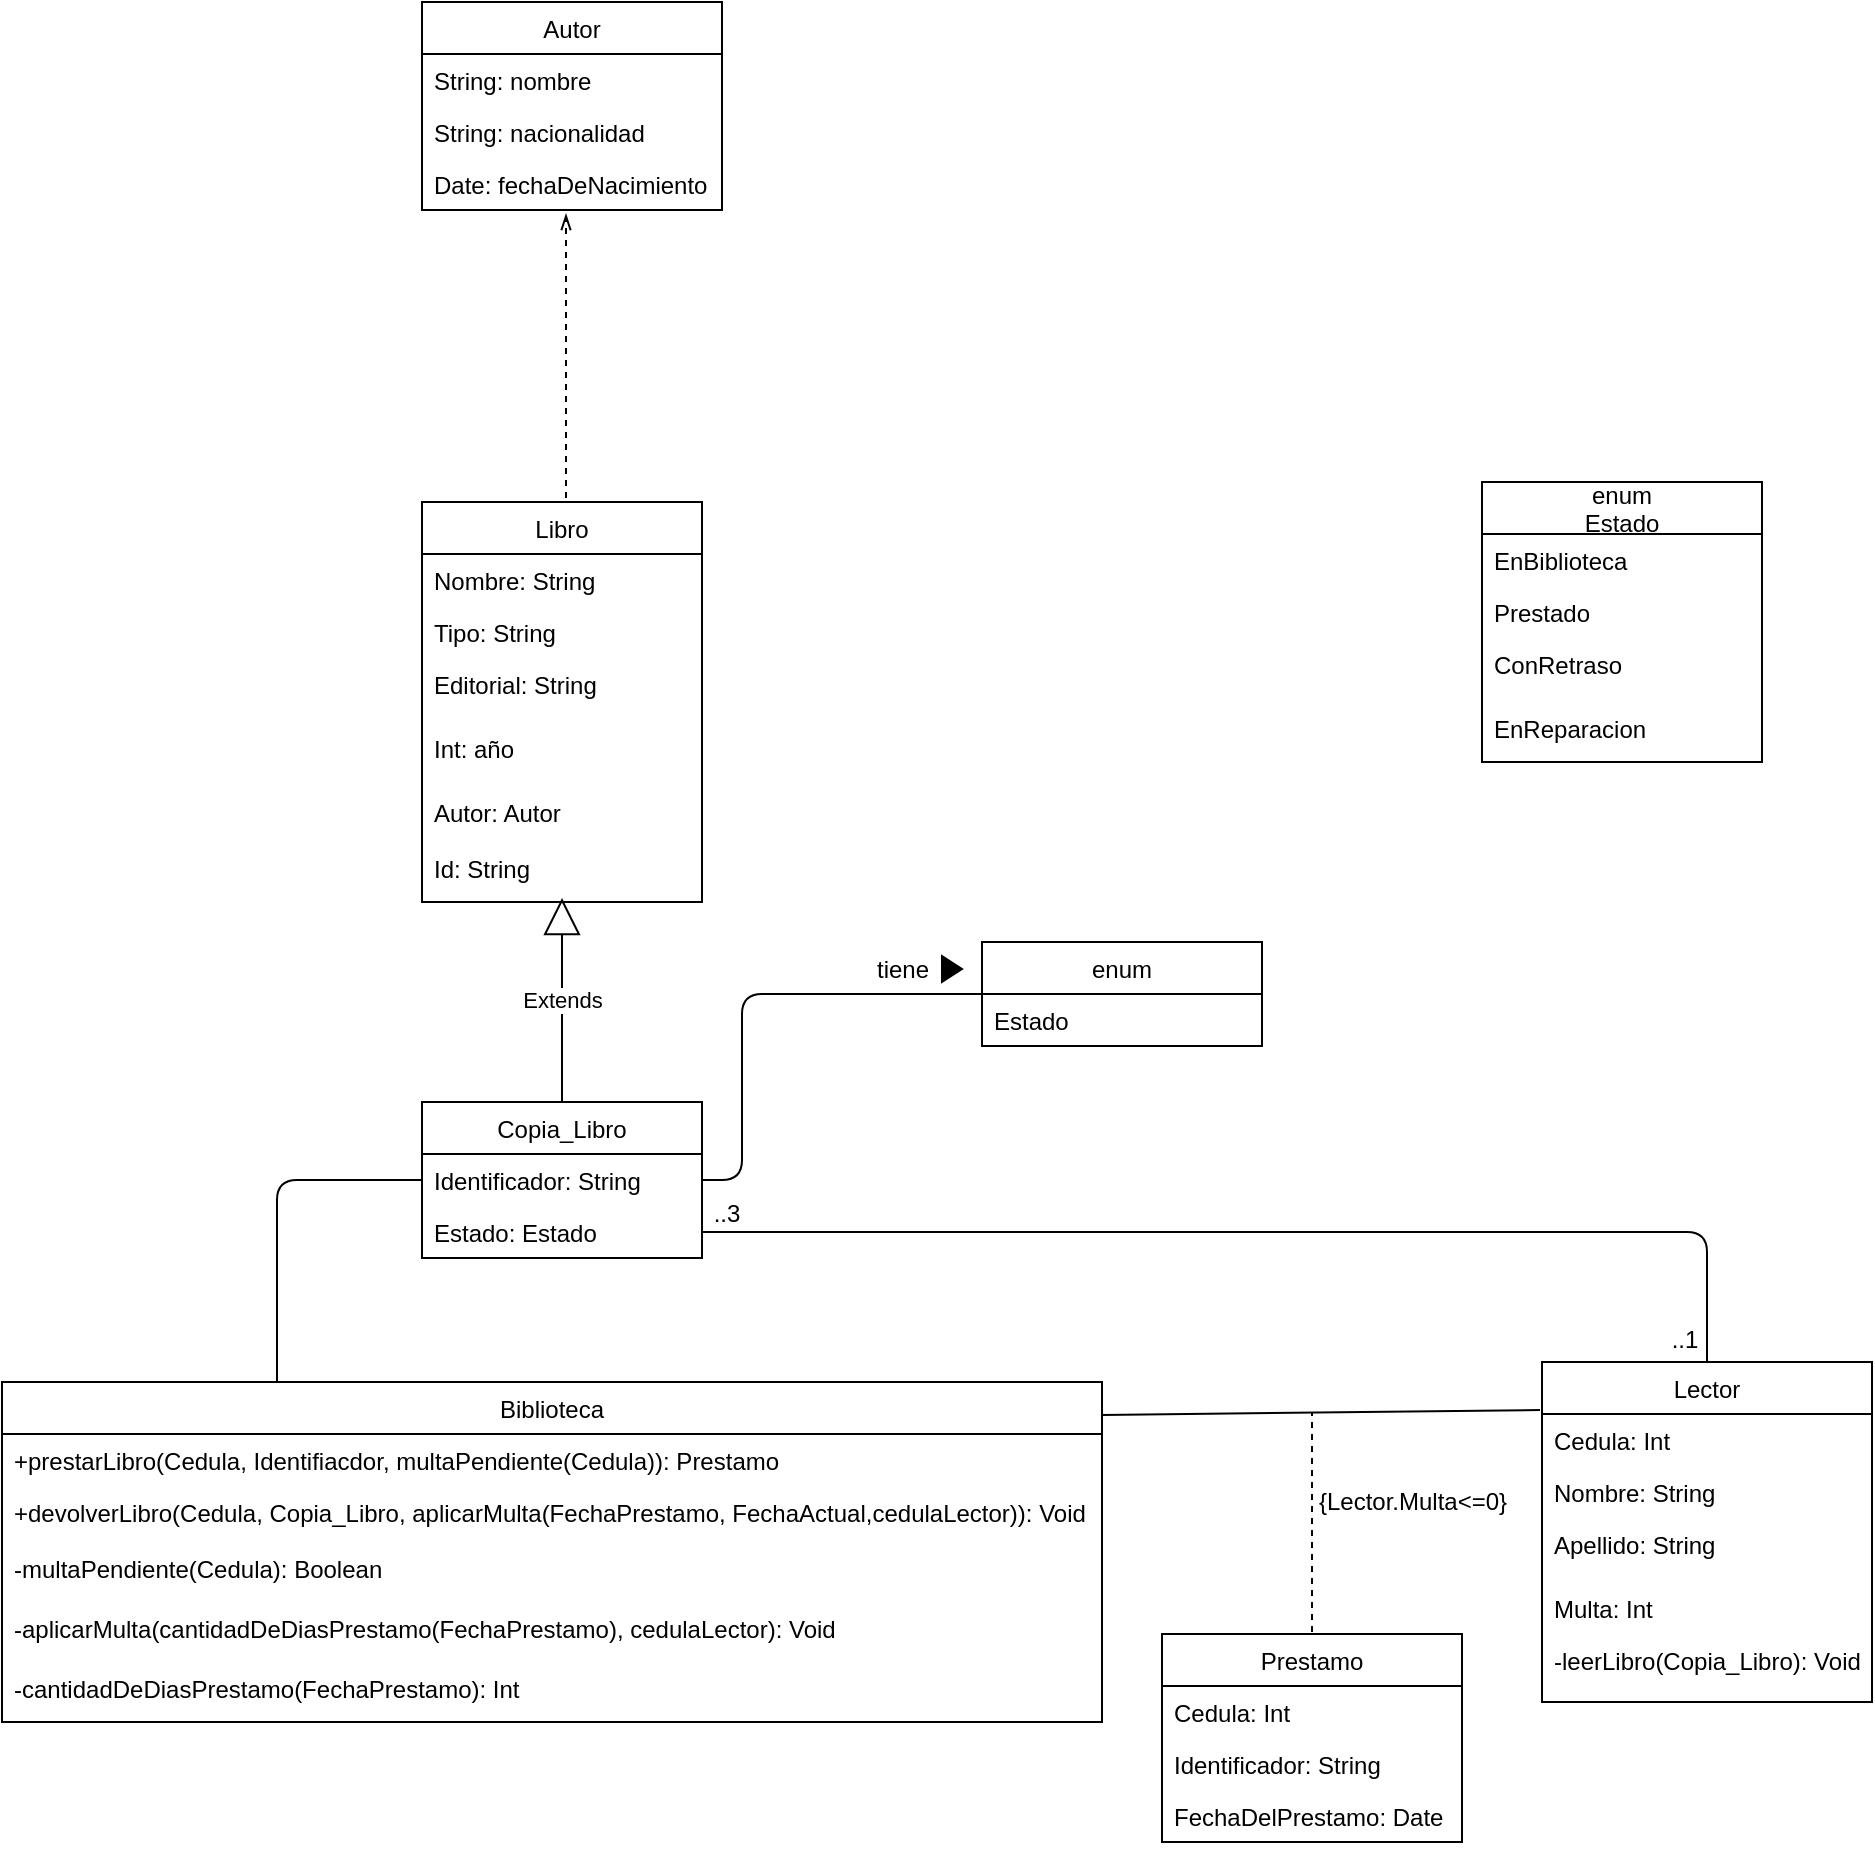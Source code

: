 <mxfile version="14.6.13" type="device"><diagram id="g66ISN-_7CYgwvKmRe5S" name="Page-1"><mxGraphModel dx="1936" dy="806" grid="1" gridSize="10" guides="1" tooltips="1" connect="1" arrows="1" fold="1" page="1" pageScale="1" pageWidth="850" pageHeight="1100" math="0" shadow="0"><root><mxCell id="0"/><mxCell id="1" parent="0"/><mxCell id="pdulD4cliEz3FvRheHei-2" value="Libro" style="swimlane;fontStyle=0;childLayout=stackLayout;horizontal=1;startSize=26;horizontalStack=0;resizeParent=1;resizeParentMax=0;resizeLast=0;collapsible=1;marginBottom=0;" parent="1" vertex="1"><mxGeometry x="90" y="330" width="140" height="200" as="geometry"/></mxCell><mxCell id="pdulD4cliEz3FvRheHei-3" value="Nombre: String" style="text;strokeColor=none;fillColor=none;align=left;verticalAlign=top;spacingLeft=4;spacingRight=4;overflow=hidden;rotatable=0;points=[[0,0.5],[1,0.5]];portConstraint=eastwest;" parent="pdulD4cliEz3FvRheHei-2" vertex="1"><mxGeometry y="26" width="140" height="26" as="geometry"/></mxCell><mxCell id="pdulD4cliEz3FvRheHei-4" value="Tipo: String" style="text;strokeColor=none;fillColor=none;align=left;verticalAlign=top;spacingLeft=4;spacingRight=4;overflow=hidden;rotatable=0;points=[[0,0.5],[1,0.5]];portConstraint=eastwest;" parent="pdulD4cliEz3FvRheHei-2" vertex="1"><mxGeometry y="52" width="140" height="26" as="geometry"/></mxCell><mxCell id="pdulD4cliEz3FvRheHei-6" value="Editorial: String" style="text;strokeColor=none;fillColor=none;align=left;verticalAlign=top;spacingLeft=4;spacingRight=4;overflow=hidden;rotatable=0;points=[[0,0.5],[1,0.5]];portConstraint=eastwest;" parent="pdulD4cliEz3FvRheHei-2" vertex="1"><mxGeometry y="78" width="140" height="32" as="geometry"/></mxCell><mxCell id="pdulD4cliEz3FvRheHei-7" value="Int: año&#10;" style="text;strokeColor=none;fillColor=none;align=left;verticalAlign=top;spacingLeft=4;spacingRight=4;overflow=hidden;rotatable=0;points=[[0,0.5],[1,0.5]];portConstraint=eastwest;" parent="pdulD4cliEz3FvRheHei-2" vertex="1"><mxGeometry y="110" width="140" height="32" as="geometry"/></mxCell><mxCell id="pdulD4cliEz3FvRheHei-12" value="Autor: Autor" style="text;strokeColor=none;fillColor=none;align=left;verticalAlign=top;spacingLeft=4;spacingRight=4;overflow=hidden;rotatable=0;points=[[0,0.5],[1,0.5]];portConstraint=eastwest;" parent="pdulD4cliEz3FvRheHei-2" vertex="1"><mxGeometry y="142" width="140" height="58" as="geometry"/></mxCell><mxCell id="pdulD4cliEz3FvRheHei-8" value="Autor" style="swimlane;fontStyle=0;childLayout=stackLayout;horizontal=1;startSize=26;horizontalStack=0;resizeParent=1;resizeParentMax=0;resizeLast=0;collapsible=1;marginBottom=0;" parent="1" vertex="1"><mxGeometry x="90" y="80" width="150" height="104" as="geometry"/></mxCell><mxCell id="pdulD4cliEz3FvRheHei-9" value="String: nombre" style="text;strokeColor=none;fillColor=none;align=left;verticalAlign=top;spacingLeft=4;spacingRight=4;overflow=hidden;rotatable=0;points=[[0,0.5],[1,0.5]];portConstraint=eastwest;" parent="pdulD4cliEz3FvRheHei-8" vertex="1"><mxGeometry y="26" width="150" height="26" as="geometry"/></mxCell><mxCell id="pdulD4cliEz3FvRheHei-10" value="String: nacionalidad" style="text;strokeColor=none;fillColor=none;align=left;verticalAlign=top;spacingLeft=4;spacingRight=4;overflow=hidden;rotatable=0;points=[[0,0.5],[1,0.5]];portConstraint=eastwest;" parent="pdulD4cliEz3FvRheHei-8" vertex="1"><mxGeometry y="52" width="150" height="26" as="geometry"/></mxCell><mxCell id="pdulD4cliEz3FvRheHei-11" value="Date: fechaDeNacimiento" style="text;strokeColor=none;fillColor=none;align=left;verticalAlign=top;spacingLeft=4;spacingRight=4;overflow=hidden;rotatable=0;points=[[0,0.5],[1,0.5]];portConstraint=eastwest;" parent="pdulD4cliEz3FvRheHei-8" vertex="1"><mxGeometry y="78" width="150" height="26" as="geometry"/></mxCell><mxCell id="pdulD4cliEz3FvRheHei-14" value="enum&#10;Estado" style="swimlane;fontStyle=0;childLayout=stackLayout;horizontal=1;startSize=26;horizontalStack=0;resizeParent=1;resizeParentMax=0;resizeLast=0;collapsible=1;marginBottom=0;" parent="1" vertex="1"><mxGeometry x="620" y="320" width="140" height="140" as="geometry"/></mxCell><mxCell id="pdulD4cliEz3FvRheHei-16" value="EnBiblioteca" style="text;strokeColor=none;fillColor=none;align=left;verticalAlign=top;spacingLeft=4;spacingRight=4;overflow=hidden;rotatable=0;points=[[0,0.5],[1,0.5]];portConstraint=eastwest;" parent="pdulD4cliEz3FvRheHei-14" vertex="1"><mxGeometry y="26" width="140" height="26" as="geometry"/></mxCell><mxCell id="pdulD4cliEz3FvRheHei-17" value="Prestado" style="text;strokeColor=none;fillColor=none;align=left;verticalAlign=top;spacingLeft=4;spacingRight=4;overflow=hidden;rotatable=0;points=[[0,0.5],[1,0.5]];portConstraint=eastwest;" parent="pdulD4cliEz3FvRheHei-14" vertex="1"><mxGeometry y="52" width="140" height="58" as="geometry"/></mxCell><mxCell id="pdulD4cliEz3FvRheHei-19" value="EnReparacion" style="text;strokeColor=none;fillColor=none;align=left;verticalAlign=top;spacingLeft=4;spacingRight=4;overflow=hidden;rotatable=0;points=[[0,0.5],[1,0.5]];portConstraint=eastwest;" parent="pdulD4cliEz3FvRheHei-14" vertex="1"><mxGeometry y="110" width="140" height="30" as="geometry"/></mxCell><mxCell id="pdulD4cliEz3FvRheHei-18" value="ConRetraso" style="text;strokeColor=none;fillColor=none;align=left;verticalAlign=top;spacingLeft=4;spacingRight=4;overflow=hidden;rotatable=0;points=[[0,0.5],[1,0.5]];portConstraint=eastwest;" parent="1" vertex="1"><mxGeometry x="620" y="398" width="140" height="26" as="geometry"/></mxCell><mxCell id="pdulD4cliEz3FvRheHei-20" value="Lector" style="swimlane;fontStyle=0;childLayout=stackLayout;horizontal=1;startSize=26;horizontalStack=0;resizeParent=1;resizeParentMax=0;resizeLast=0;collapsible=1;marginBottom=0;" parent="1" vertex="1"><mxGeometry x="650" y="760" width="165" height="170" as="geometry"/></mxCell><mxCell id="pdulD4cliEz3FvRheHei-21" value="Cedula: Int" style="text;strokeColor=none;fillColor=none;align=left;verticalAlign=top;spacingLeft=4;spacingRight=4;overflow=hidden;rotatable=0;points=[[0,0.5],[1,0.5]];portConstraint=eastwest;" parent="pdulD4cliEz3FvRheHei-20" vertex="1"><mxGeometry y="26" width="165" height="26" as="geometry"/></mxCell><mxCell id="pdulD4cliEz3FvRheHei-22" value="Nombre: String" style="text;strokeColor=none;fillColor=none;align=left;verticalAlign=top;spacingLeft=4;spacingRight=4;overflow=hidden;rotatable=0;points=[[0,0.5],[1,0.5]];portConstraint=eastwest;" parent="pdulD4cliEz3FvRheHei-20" vertex="1"><mxGeometry y="52" width="165" height="26" as="geometry"/></mxCell><mxCell id="pdulD4cliEz3FvRheHei-23" value="Apellido: String" style="text;strokeColor=none;fillColor=none;align=left;verticalAlign=top;spacingLeft=4;spacingRight=4;overflow=hidden;rotatable=0;points=[[0,0.5],[1,0.5]];portConstraint=eastwest;" parent="pdulD4cliEz3FvRheHei-20" vertex="1"><mxGeometry y="78" width="165" height="32" as="geometry"/></mxCell><mxCell id="pdulD4cliEz3FvRheHei-65" value="Multa: Int" style="text;strokeColor=none;fillColor=none;align=left;verticalAlign=top;spacingLeft=4;spacingRight=4;overflow=hidden;rotatable=0;points=[[0,0.5],[1,0.5]];portConstraint=eastwest;" parent="pdulD4cliEz3FvRheHei-20" vertex="1"><mxGeometry y="110" width="165" height="60" as="geometry"/></mxCell><mxCell id="pdulD4cliEz3FvRheHei-24" value="Biblioteca" style="swimlane;fontStyle=0;childLayout=stackLayout;horizontal=1;startSize=26;horizontalStack=0;resizeParent=1;resizeParentMax=0;resizeLast=0;collapsible=1;marginBottom=0;" parent="1" vertex="1"><mxGeometry x="-120" y="770" width="550" height="170" as="geometry"><mxRectangle x="30" y="770" width="80" height="26" as="alternateBounds"/></mxGeometry></mxCell><mxCell id="pdulD4cliEz3FvRheHei-25" value="+prestarLibro(Cedula, Identifiacdor, multaPendiente(Cedula)): Prestamo" style="text;strokeColor=none;fillColor=none;align=left;verticalAlign=top;spacingLeft=4;spacingRight=4;overflow=hidden;rotatable=0;points=[[0,0.5],[1,0.5]];portConstraint=eastwest;" parent="pdulD4cliEz3FvRheHei-24" vertex="1"><mxGeometry y="26" width="550" height="26" as="geometry"/></mxCell><mxCell id="pdulD4cliEz3FvRheHei-26" value="+devolverLibro(Cedula, Copia_Libro, aplicarMulta(FechaPrestamo, FechaActual,cedulaLector)): Void" style="text;strokeColor=none;fillColor=none;align=left;verticalAlign=top;spacingLeft=4;spacingRight=4;overflow=hidden;rotatable=0;points=[[0,0.5],[1,0.5]];portConstraint=eastwest;" parent="pdulD4cliEz3FvRheHei-24" vertex="1"><mxGeometry y="52" width="550" height="28" as="geometry"/></mxCell><mxCell id="xyn7GhHQCqWUA16PHDIx-2" value="-multaPendiente(Cedula): Boolean" style="text;strokeColor=none;fillColor=none;align=left;verticalAlign=top;spacingLeft=4;spacingRight=4;overflow=hidden;rotatable=0;points=[[0,0.5],[1,0.5]];portConstraint=eastwest;" vertex="1" parent="pdulD4cliEz3FvRheHei-24"><mxGeometry y="80" width="550" height="30" as="geometry"/></mxCell><mxCell id="xyn7GhHQCqWUA16PHDIx-7" value="-aplicarMulta(cantidadDeDiasPrestamo(FechaPrestamo), cedulaLector): Void" style="text;strokeColor=none;fillColor=none;align=left;verticalAlign=top;spacingLeft=4;spacingRight=4;overflow=hidden;rotatable=0;points=[[0,0.5],[1,0.5]];portConstraint=eastwest;" vertex="1" parent="pdulD4cliEz3FvRheHei-24"><mxGeometry y="110" width="550" height="30" as="geometry"/></mxCell><mxCell id="xyn7GhHQCqWUA16PHDIx-9" value="-cantidadDeDiasPrestamo(FechaPrestamo): Int" style="text;strokeColor=none;fillColor=none;align=left;verticalAlign=top;spacingLeft=4;spacingRight=4;overflow=hidden;rotatable=0;points=[[0,0.5],[1,0.5]];portConstraint=eastwest;" vertex="1" parent="pdulD4cliEz3FvRheHei-24"><mxGeometry y="140" width="550" height="30" as="geometry"/></mxCell><mxCell id="pdulD4cliEz3FvRheHei-28" value="Copia_Libro" style="swimlane;fontStyle=0;childLayout=stackLayout;horizontal=1;startSize=26;horizontalStack=0;resizeParent=1;resizeParentMax=0;resizeLast=0;collapsible=1;marginBottom=0;" parent="1" vertex="1"><mxGeometry x="90" y="630" width="140" height="78" as="geometry"/></mxCell><mxCell id="pdulD4cliEz3FvRheHei-29" value="Identificador: String" style="text;strokeColor=none;fillColor=none;align=left;verticalAlign=top;spacingLeft=4;spacingRight=4;overflow=hidden;rotatable=0;points=[[0,0.5],[1,0.5]];portConstraint=eastwest;" parent="pdulD4cliEz3FvRheHei-28" vertex="1"><mxGeometry y="26" width="140" height="26" as="geometry"/></mxCell><mxCell id="pdulD4cliEz3FvRheHei-30" value="Estado: Estado" style="text;strokeColor=none;fillColor=none;align=left;verticalAlign=top;spacingLeft=4;spacingRight=4;overflow=hidden;rotatable=0;points=[[0,0.5],[1,0.5]];portConstraint=eastwest;" parent="pdulD4cliEz3FvRheHei-28" vertex="1"><mxGeometry y="52" width="140" height="26" as="geometry"/></mxCell><mxCell id="pdulD4cliEz3FvRheHei-32" value="Id: String" style="text;strokeColor=none;fillColor=none;align=left;verticalAlign=top;spacingLeft=4;spacingRight=4;overflow=hidden;rotatable=0;points=[[0,0.5],[1,0.5]];portConstraint=eastwest;" parent="1" vertex="1"><mxGeometry x="90" y="500" width="140" height="28" as="geometry"/></mxCell><mxCell id="pdulD4cliEz3FvRheHei-37" value="enum" style="swimlane;fontStyle=0;childLayout=stackLayout;horizontal=1;startSize=26;horizontalStack=0;resizeParent=1;resizeParentMax=0;resizeLast=0;collapsible=1;marginBottom=0;" parent="1" vertex="1"><mxGeometry x="370" y="550" width="140" height="52" as="geometry"/></mxCell><mxCell id="pdulD4cliEz3FvRheHei-38" value="Estado" style="text;strokeColor=none;fillColor=none;align=left;verticalAlign=top;spacingLeft=4;spacingRight=4;overflow=hidden;rotatable=0;points=[[0,0.5],[1,0.5]];portConstraint=eastwest;" parent="pdulD4cliEz3FvRheHei-37" vertex="1"><mxGeometry y="26" width="140" height="26" as="geometry"/></mxCell><mxCell id="pdulD4cliEz3FvRheHei-41" value="Extends" style="endArrow=block;endSize=16;endFill=0;html=1;exitX=0.5;exitY=0;exitDx=0;exitDy=0;" parent="1" source="pdulD4cliEz3FvRheHei-28" target="pdulD4cliEz3FvRheHei-32" edge="1"><mxGeometry width="160" relative="1" as="geometry"><mxPoint x="340" y="510" as="sourcePoint"/><mxPoint x="162" y="540" as="targetPoint"/></mxGeometry></mxCell><mxCell id="pdulD4cliEz3FvRheHei-43" value="" style="endArrow=none;html=1;exitX=1;exitY=0.5;exitDx=0;exitDy=0;entryX=0;entryY=0.5;entryDx=0;entryDy=0;edgeStyle=orthogonalEdgeStyle;" parent="1" source="pdulD4cliEz3FvRheHei-29" target="pdulD4cliEz3FvRheHei-37" edge="1"><mxGeometry width="50" height="50" relative="1" as="geometry"><mxPoint x="400" y="430" as="sourcePoint"/><mxPoint x="450" y="380" as="targetPoint"/><Array as="points"><mxPoint x="250" y="669"/><mxPoint x="250" y="576"/></Array></mxGeometry></mxCell><mxCell id="pdulD4cliEz3FvRheHei-47" value="" style="triangle;whiteSpace=wrap;html=1;fillColor=#000000;" parent="1" vertex="1"><mxGeometry x="350" y="557" width="10" height="13" as="geometry"/></mxCell><mxCell id="pdulD4cliEz3FvRheHei-48" value="tiene" style="text;html=1;align=center;verticalAlign=middle;resizable=0;points=[];autosize=1;strokeColor=none;" parent="1" vertex="1"><mxGeometry x="310" y="553.5" width="40" height="20" as="geometry"/></mxCell><mxCell id="pdulD4cliEz3FvRheHei-53" value="" style="endArrow=openThin;html=1;dashed=1;endFill=0;" parent="1" edge="1"><mxGeometry width="50" height="50" relative="1" as="geometry"><mxPoint x="162" y="328" as="sourcePoint"/><mxPoint x="162" y="186" as="targetPoint"/></mxGeometry></mxCell><mxCell id="pdulD4cliEz3FvRheHei-73" value="" style="endArrow=none;html=1;exitX=0.25;exitY=0;exitDx=0;exitDy=0;entryX=0;entryY=0.5;entryDx=0;entryDy=0;edgeStyle=orthogonalEdgeStyle;" parent="1" source="pdulD4cliEz3FvRheHei-24" target="pdulD4cliEz3FvRheHei-29" edge="1"><mxGeometry width="50" height="50" relative="1" as="geometry"><mxPoint x="450" y="630" as="sourcePoint"/><mxPoint x="500" y="580" as="targetPoint"/></mxGeometry></mxCell><mxCell id="pdulD4cliEz3FvRheHei-74" value="" style="endArrow=none;html=1;entryX=1;entryY=0.097;entryDx=0;entryDy=0;entryPerimeter=0;" parent="1" target="pdulD4cliEz3FvRheHei-24" edge="1"><mxGeometry width="50" height="50" relative="1" as="geometry"><mxPoint x="649" y="784" as="sourcePoint"/><mxPoint x="430" y="780" as="targetPoint"/></mxGeometry></mxCell><mxCell id="pdulD4cliEz3FvRheHei-77" value="" style="endArrow=none;html=1;exitX=0.5;exitY=0;exitDx=0;exitDy=0;dashed=1;targetPerimeterSpacing=-7;" parent="1" edge="1"><mxGeometry width="50" height="50" relative="1" as="geometry"><mxPoint x="535" y="901" as="sourcePoint"/><mxPoint x="535" y="785" as="targetPoint"/></mxGeometry></mxCell><mxCell id="xyn7GhHQCqWUA16PHDIx-1" value="-leerLibro(Copia_Libro): Void" style="text;strokeColor=none;fillColor=none;align=left;verticalAlign=top;spacingLeft=4;spacingRight=4;overflow=hidden;rotatable=0;points=[[0,0.5],[1,0.5]];portConstraint=eastwest;" vertex="1" parent="1"><mxGeometry x="650" y="896" width="165" height="26" as="geometry"/></mxCell><mxCell id="xyn7GhHQCqWUA16PHDIx-3" value="" style="endArrow=none;html=1;exitX=1;exitY=0.5;exitDx=0;exitDy=0;entryX=0.5;entryY=0;entryDx=0;entryDy=0;edgeStyle=orthogonalEdgeStyle;" edge="1" parent="1" source="pdulD4cliEz3FvRheHei-30" target="pdulD4cliEz3FvRheHei-20"><mxGeometry width="50" height="50" relative="1" as="geometry"><mxPoint x="500" y="680" as="sourcePoint"/><mxPoint x="550" y="630" as="targetPoint"/></mxGeometry></mxCell><mxCell id="xyn7GhHQCqWUA16PHDIx-4" value="..3" style="text;html=1;align=center;verticalAlign=middle;resizable=0;points=[];autosize=1;strokeColor=none;" vertex="1" parent="1"><mxGeometry x="227" y="676" width="30" height="20" as="geometry"/></mxCell><mxCell id="xyn7GhHQCqWUA16PHDIx-5" value="..1" style="text;html=1;align=center;verticalAlign=middle;resizable=0;points=[];autosize=1;strokeColor=none;" vertex="1" parent="1"><mxGeometry x="706" y="739" width="30" height="20" as="geometry"/></mxCell><mxCell id="pdulD4cliEz3FvRheHei-58" value="Prestamo" style="swimlane;fontStyle=0;childLayout=stackLayout;horizontal=1;startSize=26;horizontalStack=0;resizeParent=1;resizeParentMax=0;resizeLast=0;collapsible=1;marginBottom=0;fillColor=#FFFFFF;" parent="1" vertex="1"><mxGeometry x="460" y="896" width="150" height="104" as="geometry"/></mxCell><mxCell id="pdulD4cliEz3FvRheHei-59" value="Cedula: Int" style="text;strokeColor=none;fillColor=none;align=left;verticalAlign=top;spacingLeft=4;spacingRight=4;overflow=hidden;rotatable=0;points=[[0,0.5],[1,0.5]];portConstraint=eastwest;" parent="pdulD4cliEz3FvRheHei-58" vertex="1"><mxGeometry y="26" width="150" height="26" as="geometry"/></mxCell><mxCell id="pdulD4cliEz3FvRheHei-60" value="Identificador: String" style="text;strokeColor=none;fillColor=none;align=left;verticalAlign=top;spacingLeft=4;spacingRight=4;overflow=hidden;rotatable=0;points=[[0,0.5],[1,0.5]];portConstraint=eastwest;" parent="pdulD4cliEz3FvRheHei-58" vertex="1"><mxGeometry y="52" width="150" height="26" as="geometry"/></mxCell><mxCell id="pdulD4cliEz3FvRheHei-61" value="FechaDelPrestamo: Date" style="text;strokeColor=none;fillColor=none;align=left;verticalAlign=top;spacingLeft=4;spacingRight=4;overflow=hidden;rotatable=0;points=[[0,0.5],[1,0.5]];portConstraint=eastwest;" parent="pdulD4cliEz3FvRheHei-58" vertex="1"><mxGeometry y="78" width="150" height="26" as="geometry"/></mxCell><mxCell id="xyn7GhHQCqWUA16PHDIx-8" value="{Lector.Multa&amp;lt;=0}" style="text;html=1;align=center;verticalAlign=middle;resizable=0;points=[];autosize=1;strokeColor=none;" vertex="1" parent="1"><mxGeometry x="530" y="820" width="110" height="20" as="geometry"/></mxCell></root></mxGraphModel></diagram></mxfile>